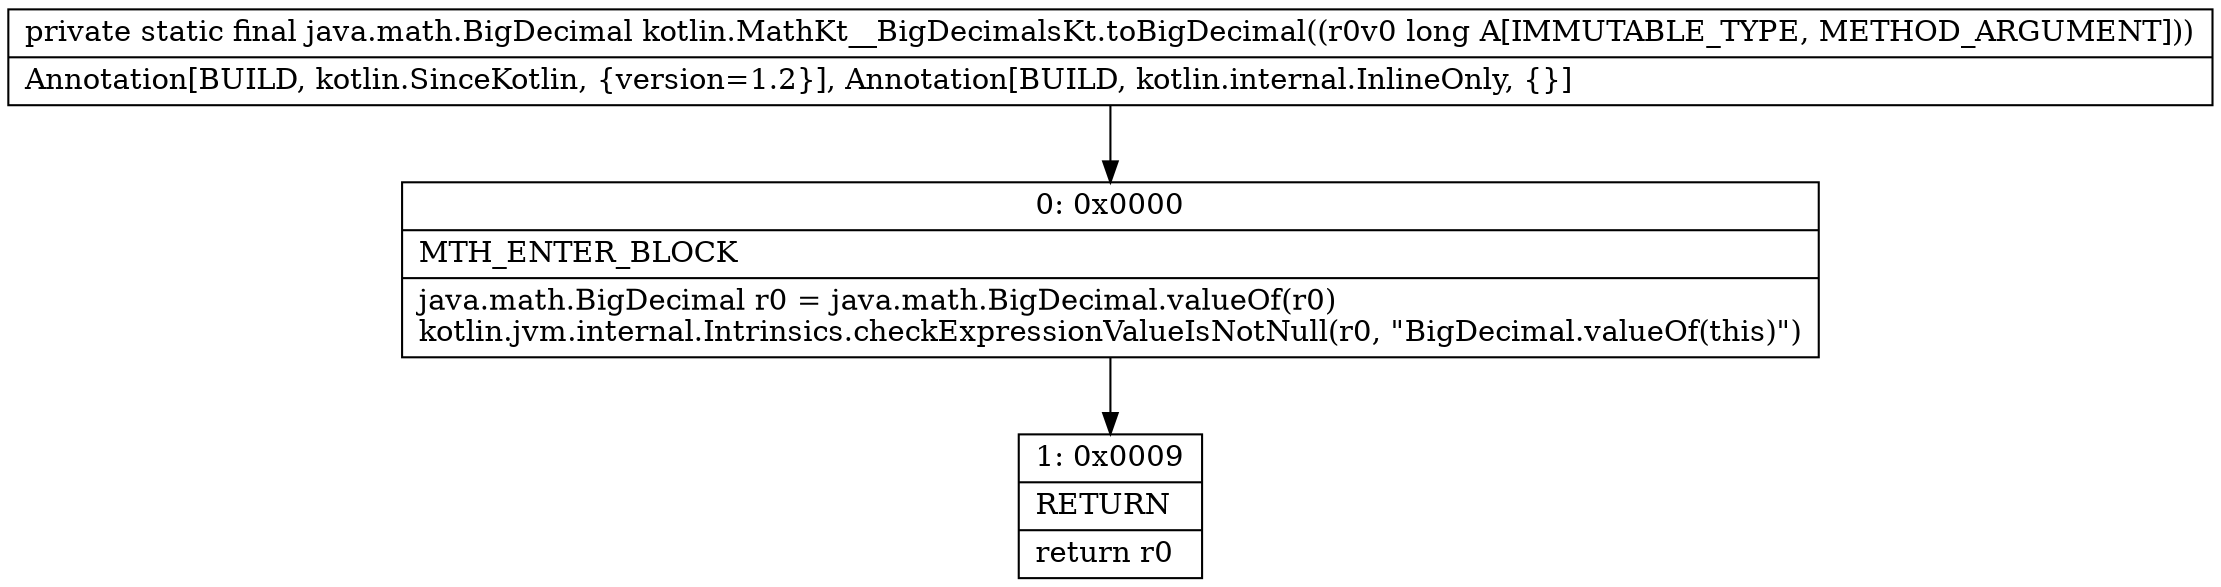 digraph "CFG forkotlin.MathKt__BigDecimalsKt.toBigDecimal(J)Ljava\/math\/BigDecimal;" {
Node_0 [shape=record,label="{0\:\ 0x0000|MTH_ENTER_BLOCK\l|java.math.BigDecimal r0 = java.math.BigDecimal.valueOf(r0)\lkotlin.jvm.internal.Intrinsics.checkExpressionValueIsNotNull(r0, \"BigDecimal.valueOf(this)\")\l}"];
Node_1 [shape=record,label="{1\:\ 0x0009|RETURN\l|return r0\l}"];
MethodNode[shape=record,label="{private static final java.math.BigDecimal kotlin.MathKt__BigDecimalsKt.toBigDecimal((r0v0 long A[IMMUTABLE_TYPE, METHOD_ARGUMENT]))  | Annotation[BUILD, kotlin.SinceKotlin, \{version=1.2\}], Annotation[BUILD, kotlin.internal.InlineOnly, \{\}]\l}"];
MethodNode -> Node_0;
Node_0 -> Node_1;
}

